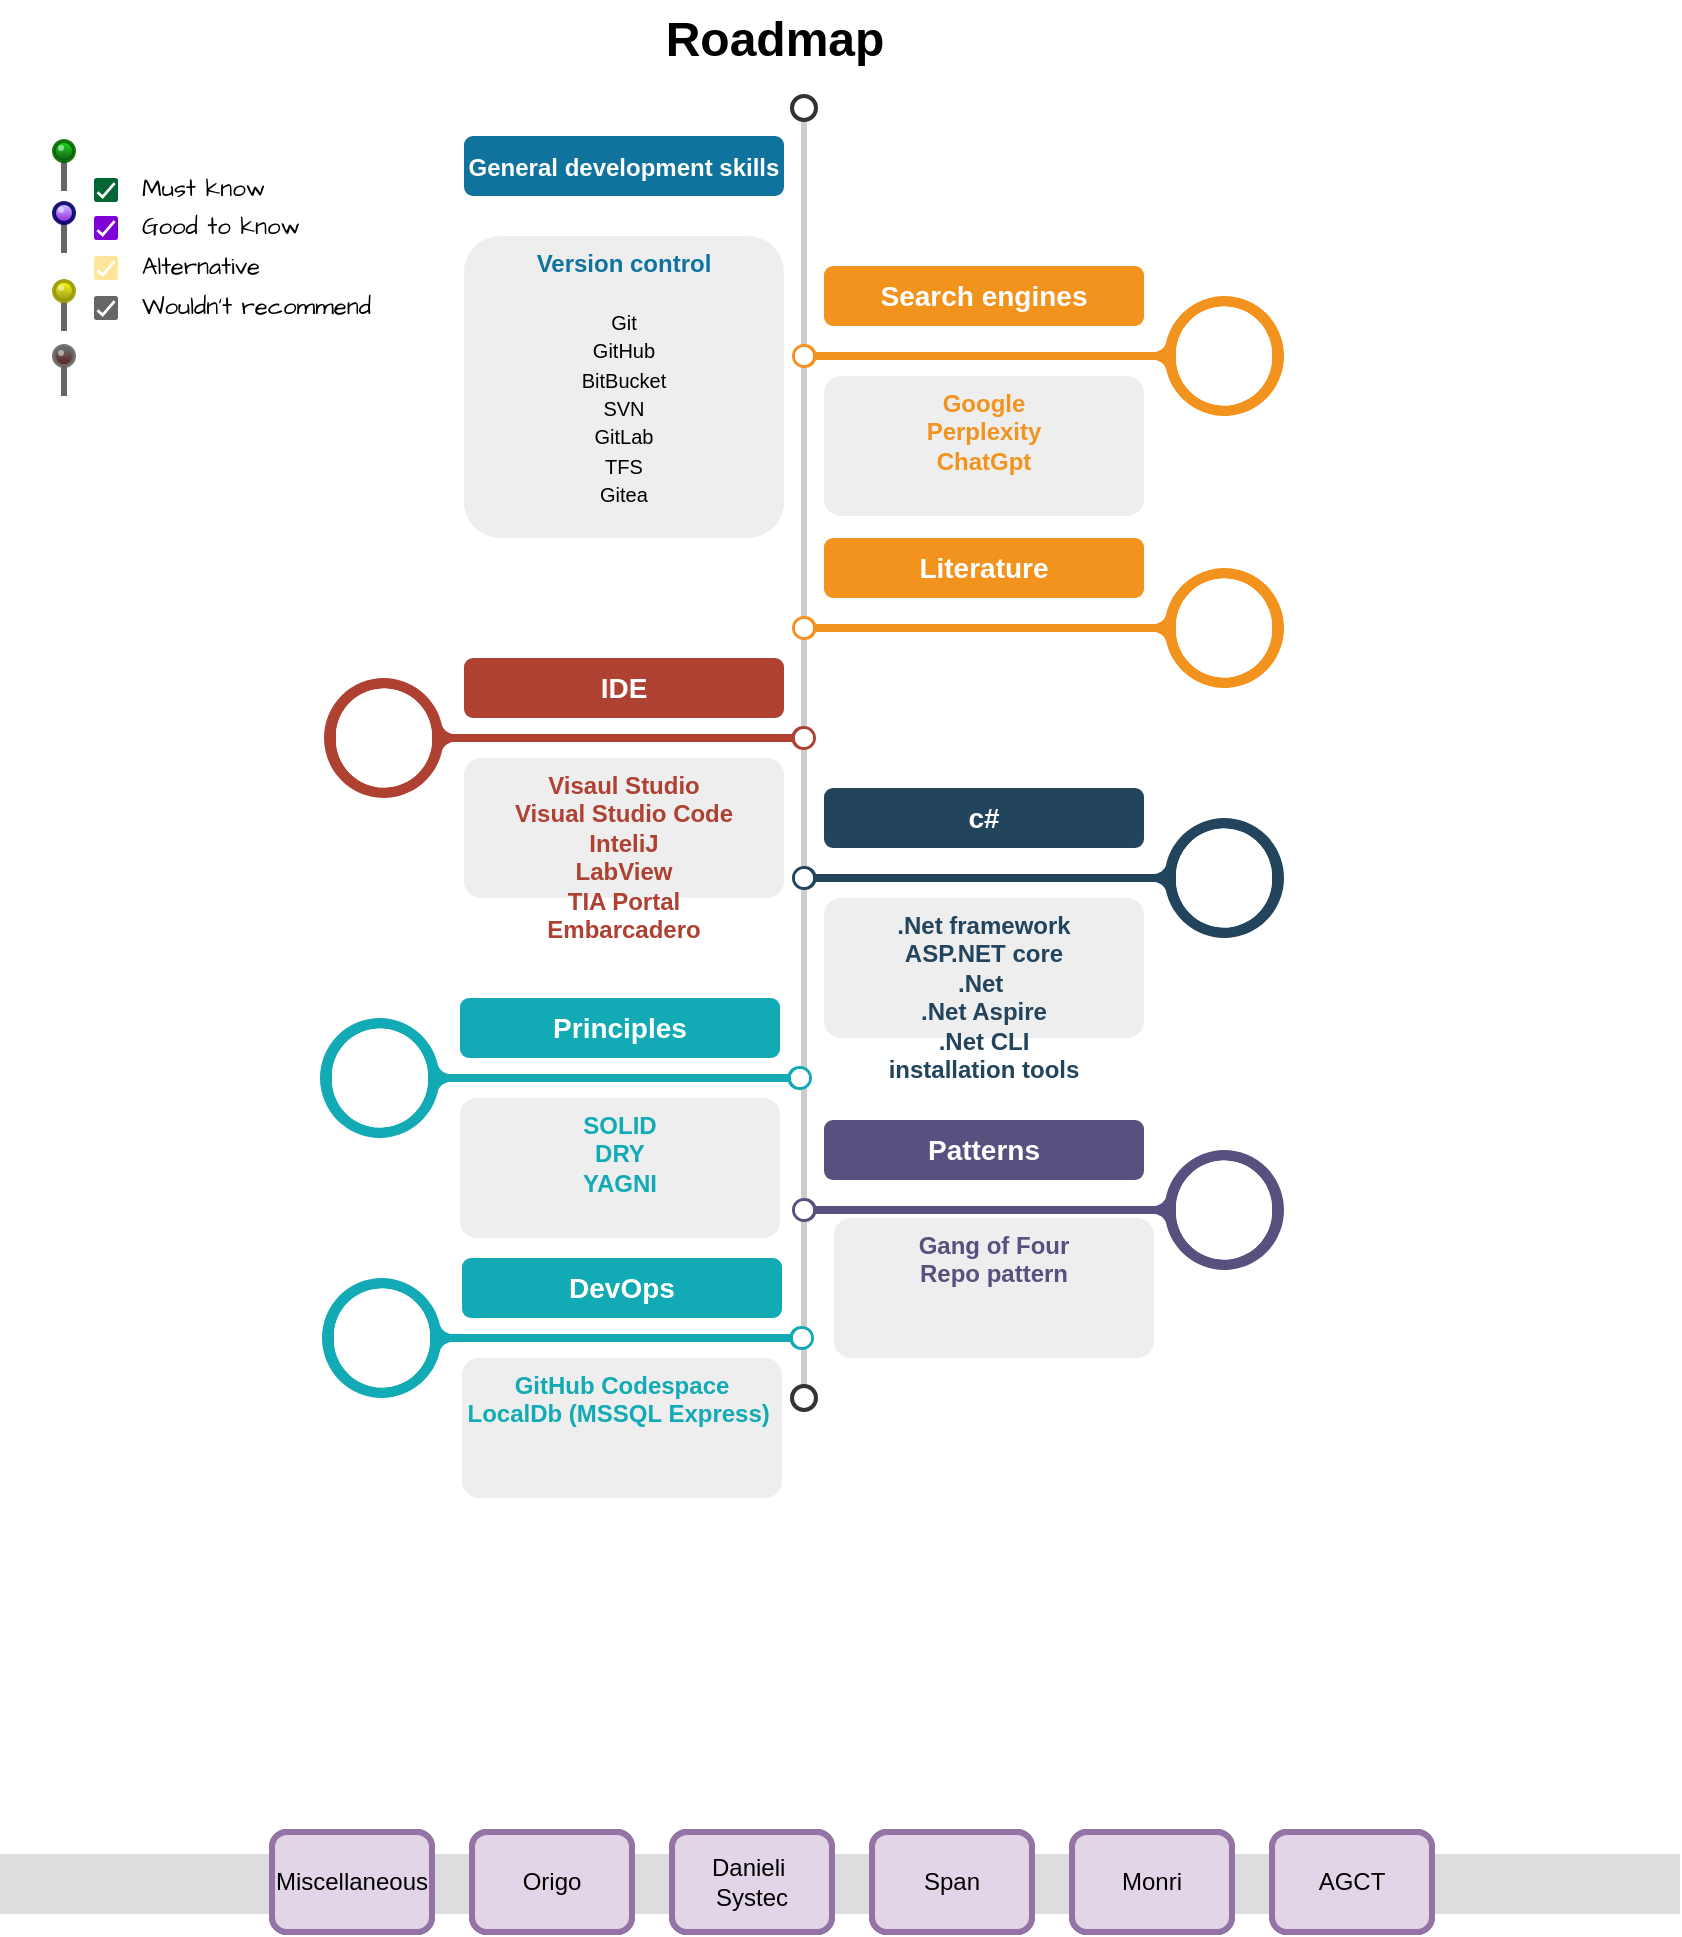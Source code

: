 <mxfile version="27.1.4">
  <diagram name="Page-1" id="L8D_sOTc0Vsrg8IX1oJM">
    <mxGraphModel dx="1426" dy="749" grid="1" gridSize="10" guides="1" tooltips="1" connect="1" arrows="1" fold="1" page="1" pageScale="1" pageWidth="850" pageHeight="1100" math="0" shadow="0">
      <root>
        <mxCell id="0" />
        <mxCell id="1" style="" parent="0" />
        <mxCell id="M2KZPHTKAGTmuo49AGG_-1" value="" style="endArrow=none;html=1;strokeWidth=3;strokeColor=#CCCCCC;labelBackgroundColor=none;fontSize=16;rounded=0;" parent="1" source="M2KZPHTKAGTmuo49AGG_-2" target="M2KZPHTKAGTmuo49AGG_-3" edge="1">
          <mxGeometry relative="1" as="geometry" />
        </mxCell>
        <mxCell id="M2KZPHTKAGTmuo49AGG_-2" value="" style="ellipse;whiteSpace=wrap;html=1;aspect=fixed;shadow=0;fillColor=none;strokeColor=#333333;fontSize=16;align=center;strokeWidth=2;" parent="1" vertex="1">
          <mxGeometry x="399" y="79" width="12" height="12" as="geometry" />
        </mxCell>
        <mxCell id="M2KZPHTKAGTmuo49AGG_-3" value="" style="ellipse;whiteSpace=wrap;html=1;aspect=fixed;shadow=0;fillColor=none;strokeColor=#333333;fontSize=16;align=center;strokeWidth=2;" parent="1" vertex="1">
          <mxGeometry x="399" y="724" width="12" height="12" as="geometry" />
        </mxCell>
        <mxCell id="M2KZPHTKAGTmuo49AGG_-5" value="" style="verticalLabelPosition=middle;verticalAlign=middle;html=1;shape=mxgraph.infographic.circularCallout2;dy=15;strokeColor=#F2931E;labelPosition=center;align=center;fontColor=#F2931E;fontStyle=1;fontSize=24;shadow=0;direction=north;flipH=1;" parent="1" vertex="1">
          <mxGeometry x="399" y="179" width="246" height="60" as="geometry" />
        </mxCell>
        <mxCell id="M2KZPHTKAGTmuo49AGG_-6" value="" style="verticalLabelPosition=middle;verticalAlign=middle;html=1;shape=mxgraph.infographic.circularCallout2;dy=15;strokeColor=#AE4132;labelPosition=center;align=center;fontColor=#10739E;fontStyle=1;fontSize=24;shadow=0;direction=north;" parent="1" vertex="1">
          <mxGeometry x="165" y="370" width="246" height="60" as="geometry" />
        </mxCell>
        <mxCell id="M2KZPHTKAGTmuo49AGG_-7" value="" style="verticalLabelPosition=middle;verticalAlign=middle;html=1;shape=mxgraph.infographic.circularCallout2;dy=15;strokeColor=#23445D;labelPosition=center;align=center;fontColor=#10739E;fontStyle=1;fontSize=24;shadow=0;direction=north;flipH=1;" parent="1" vertex="1">
          <mxGeometry x="399" y="440" width="246" height="60" as="geometry" />
        </mxCell>
        <mxCell id="M2KZPHTKAGTmuo49AGG_-9" value="" style="verticalLabelPosition=middle;verticalAlign=middle;html=1;shape=mxgraph.infographic.circularCallout2;dy=15;strokeColor=#56517E;labelPosition=center;align=center;fontColor=#10739E;fontStyle=1;fontSize=24;shadow=0;direction=north;flipH=1;" parent="1" vertex="1">
          <mxGeometry x="399" y="606" width="246" height="60" as="geometry" />
        </mxCell>
        <UserObject label="&lt;font style=&quot;font-size: 12px;&quot;&gt;General development skills&lt;/font&gt;" Tags="Jobs 1" id="M2KZPHTKAGTmuo49AGG_-10">
          <mxCell style="fillColor=#10739E;strokecolor=none;rounded=1;fontColor=#FFFFFF;strokeColor=none;fontStyle=1;fontSize=14;whiteSpace=wrap;html=1;" parent="1" vertex="1">
            <mxGeometry x="235" y="99" width="160" height="30" as="geometry" />
          </mxCell>
        </UserObject>
        <mxCell id="M2KZPHTKAGTmuo49AGG_-11" value="Search engines" style="fillColor=#F2931E;strokecolor=none;rounded=1;fontColor=#FFFFFF;strokeColor=none;fontStyle=1;fontSize=14;whiteSpace=wrap;html=1;" parent="1" vertex="1">
          <mxGeometry x="415" y="164" width="160" height="30" as="geometry" />
        </mxCell>
        <mxCell id="M2KZPHTKAGTmuo49AGG_-12" value="IDE" style="fillColor=#AE4132;strokecolor=none;rounded=1;fontColor=#FFFFFF;strokeColor=none;fontStyle=1;fontSize=14;whiteSpace=wrap;html=1;" parent="1" vertex="1">
          <mxGeometry x="235" y="360" width="160" height="30" as="geometry" />
        </mxCell>
        <mxCell id="M2KZPHTKAGTmuo49AGG_-13" value="c#" style="fillColor=#23445D;strokecolor=none;rounded=1;fontColor=#FFFFFF;strokeColor=none;fontStyle=1;fontSize=14;whiteSpace=wrap;html=1;" parent="1" vertex="1">
          <mxGeometry x="415" y="425" width="160" height="30" as="geometry" />
        </mxCell>
        <mxCell id="M2KZPHTKAGTmuo49AGG_-15" value="Patterns" style="fillColor=#56517E;strokecolor=none;rounded=1;fontColor=#FFFFFF;strokeColor=none;fontStyle=1;fontSize=14;whiteSpace=wrap;html=1;" parent="1" vertex="1">
          <mxGeometry x="415" y="591" width="160" height="30" as="geometry" />
        </mxCell>
        <UserObject label="&lt;font style=&quot;&quot;&gt;&lt;font style=&quot;font-size: 12px;&quot; color=&quot;#10739E&quot;&gt;&lt;b&gt;Version control&lt;/b&gt;&lt;/font&gt;&lt;br&gt;&lt;br&gt;&lt;font size=&quot;1&quot;&gt;Git&lt;/font&gt;&lt;/font&gt;&lt;div&gt;&lt;font style=&quot;&quot;&gt;&lt;font size=&quot;1&quot;&gt;GitHub&lt;/font&gt;&lt;/font&gt;&lt;/div&gt;&lt;div&gt;&lt;font size=&quot;1&quot;&gt;BitBucket&lt;/font&gt;&lt;/div&gt;&lt;div&gt;&lt;font size=&quot;1&quot;&gt;SVN&lt;/font&gt;&lt;/div&gt;&lt;div&gt;&lt;font size=&quot;1&quot;&gt;GitLab&lt;br&gt;TFS&lt;/font&gt;&lt;/div&gt;&lt;div&gt;&lt;font size=&quot;1&quot;&gt;Gitea&lt;/font&gt;&lt;/div&gt;" link="Jobs 1" id="M2KZPHTKAGTmuo49AGG_-16">
          <mxCell style="rounded=1;strokeColor=none;fillColor=#EEEEEE;align=center;arcSize=12;verticalAlign=top;whiteSpace=wrap;html=1;fontSize=12;" parent="1" vertex="1">
            <mxGeometry x="235" y="149" width="160" height="151" as="geometry" />
          </mxCell>
        </UserObject>
        <mxCell id="M2KZPHTKAGTmuo49AGG_-17" value="&lt;font color=&quot;#f2931e&quot;&gt;&lt;b&gt;Google&lt;/b&gt;&lt;/font&gt;&lt;div&gt;&lt;font color=&quot;#f2931e&quot;&gt;&lt;b&gt;Perplexity&lt;/b&gt;&lt;/font&gt;&lt;/div&gt;&lt;div&gt;&lt;font color=&quot;#f2931e&quot;&gt;&lt;b&gt;ChatGpt&lt;/b&gt;&lt;/font&gt;&lt;/div&gt;" style="rounded=1;strokeColor=none;fillColor=#EEEEEE;align=center;arcSize=12;verticalAlign=top;whiteSpace=wrap;html=1;fontSize=12;" parent="1" vertex="1">
          <mxGeometry x="415" y="219" width="160" height="70" as="geometry" />
        </mxCell>
        <mxCell id="M2KZPHTKAGTmuo49AGG_-18" value="&lt;font color=&quot;#ae4132&quot;&gt;&lt;b&gt;Visaul Studio&lt;/b&gt;&lt;/font&gt;&lt;div&gt;&lt;font color=&quot;#ae4132&quot;&gt;&lt;b&gt;Visual Studio Code&lt;/b&gt;&lt;/font&gt;&lt;/div&gt;&lt;div&gt;&lt;font color=&quot;#ae4132&quot;&gt;&lt;b&gt;InteliJ&lt;/b&gt;&lt;/font&gt;&lt;/div&gt;&lt;div&gt;&lt;font color=&quot;#ae4132&quot;&gt;&lt;b&gt;LabView&lt;/b&gt;&lt;/font&gt;&lt;/div&gt;&lt;div&gt;&lt;font color=&quot;#ae4132&quot;&gt;&lt;b&gt;TIA Portal&lt;/b&gt;&lt;/font&gt;&lt;/div&gt;&lt;div&gt;&lt;font color=&quot;#ae4132&quot;&gt;&lt;b&gt;Embarcadero&lt;/b&gt;&lt;/font&gt;&lt;/div&gt;&lt;div&gt;&lt;font color=&quot;#ae4132&quot;&gt;&lt;b&gt;&lt;br&gt;&lt;/b&gt;&lt;/font&gt;&lt;/div&gt;" style="rounded=1;strokeColor=none;fillColor=#EEEEEE;align=center;arcSize=12;verticalAlign=top;whiteSpace=wrap;html=1;fontSize=12;" parent="1" vertex="1">
          <mxGeometry x="235" y="410" width="160" height="70" as="geometry" />
        </mxCell>
        <mxCell id="M2KZPHTKAGTmuo49AGG_-19" value="&lt;font color=&quot;#23445d&quot;&gt;&lt;b&gt;.Net framework&lt;/b&gt;&lt;/font&gt;&lt;div&gt;&lt;b style=&quot;color: rgb(35, 68, 93);&quot;&gt;ASP.NET core&lt;/b&gt;&lt;font color=&quot;#23445d&quot;&gt;&lt;b&gt;&lt;br&gt;&lt;/b&gt;&lt;/font&gt;&lt;div&gt;&lt;font color=&quot;#23445d&quot;&gt;&lt;b&gt;.Net&amp;nbsp;&lt;/b&gt;&lt;/font&gt;&lt;br&gt;&lt;div&gt;&lt;font color=&quot;#23445d&quot;&gt;&lt;b&gt;.Net Aspire&lt;/b&gt;&lt;/font&gt;&lt;/div&gt;&lt;div&gt;&lt;font color=&quot;#23445d&quot;&gt;&lt;b&gt;.Net CLI&lt;/b&gt;&lt;/font&gt;&lt;/div&gt;&lt;div&gt;&lt;font color=&quot;#23445d&quot;&gt;&lt;b&gt;installation tools&lt;/b&gt;&lt;/font&gt;&lt;/div&gt;&lt;div&gt;&lt;br&gt;&lt;/div&gt;&lt;/div&gt;&lt;/div&gt;" style="rounded=1;strokeColor=none;fillColor=#EEEEEE;align=center;arcSize=12;verticalAlign=top;whiteSpace=wrap;html=1;fontSize=12;" parent="1" vertex="1">
          <mxGeometry x="415" y="480" width="160" height="70" as="geometry" />
        </mxCell>
        <mxCell id="M2KZPHTKAGTmuo49AGG_-45" value="Roadmap" style="text;strokeColor=none;fillColor=none;html=1;fontSize=24;fontStyle=1;verticalAlign=middle;align=center;" parent="1" vertex="1">
          <mxGeometry x="340" y="31" width="100" height="40" as="geometry" />
        </mxCell>
        <mxCell id="M2KZPHTKAGTmuo49AGG_-79" value="Good to know" style="html=1;shadow=0;dashed=0;shape=mxgraph.atlassian.checkbox_2;fillColor=light-dark(#8100d6, #67b2ff);strokeColor=none;fontColor=#000000;align=left;verticalAlign=middle;fontStyle=0;fontSize=12;labelPosition=right;verticalLabelPosition=middle;spacingLeft=10;sketch=0;hachureGap=4;pointerEvents=0;fontFamily=Architects Daughter;fontSource=https%3A%2F%2Ffonts.googleapis.com%2Fcss%3Ffamily%3DArchitects%2BDaughter;" parent="1" vertex="1">
          <mxGeometry x="50" y="139" width="12" height="12" as="geometry" />
        </mxCell>
        <mxCell id="M2KZPHTKAGTmuo49AGG_-80" value="Alternative" style="html=1;shadow=0;dashed=0;shape=mxgraph.atlassian.checkbox_2;fillColor=#FFE599;strokeColor=none;fontColor=#000000;align=left;verticalAlign=middle;fontStyle=0;fontSize=12;labelPosition=right;verticalLabelPosition=middle;spacingLeft=10;sketch=0;hachureGap=4;pointerEvents=0;fontFamily=Architects Daughter;fontSource=https%3A%2F%2Ffonts.googleapis.com%2Fcss%3Ffamily%3DArchitects%2BDaughter;" parent="1" vertex="1">
          <mxGeometry x="50" y="159" width="12" height="12" as="geometry" />
        </mxCell>
        <mxCell id="M2KZPHTKAGTmuo49AGG_-97" value="" style="verticalLabelPosition=top;shadow=0;dashed=0;align=center;html=1;verticalAlign=bottom;strokeWidth=1;shape=mxgraph.mockup.misc.pin;fillColor2=#00dd00;fillColor3=#004400;strokeColor=#006600;" parent="1" vertex="1">
          <mxGeometry x="30" y="101.5" width="10" height="25" as="geometry" />
        </mxCell>
        <mxCell id="M2KZPHTKAGTmuo49AGG_-99" value="" style="verticalLabelPosition=top;shadow=0;dashed=0;align=center;html=1;verticalAlign=bottom;strokeWidth=1;shape=mxgraph.mockup.misc.pin;fillColor2=#ccccff;fillColor3=#8100D6;strokeColor=#000066;" parent="1" vertex="1">
          <mxGeometry x="30" y="132.5" width="10" height="25" as="geometry" />
        </mxCell>
        <mxCell id="M2KZPHTKAGTmuo49AGG_-100" value="" style="verticalLabelPosition=top;shadow=0;dashed=0;align=center;html=1;verticalAlign=bottom;strokeWidth=1;shape=mxgraph.mockup.misc.pin;fillColor2=#ffff00;fillColor3=#888800;strokeColor=#999900;" parent="1" vertex="1">
          <mxGeometry x="30" y="171.5" width="10" height="25" as="geometry" />
        </mxCell>
        <mxCell id="M2KZPHTKAGTmuo49AGG_-101" value="" style="verticalLabelPosition=top;shadow=0;dashed=0;align=center;html=1;verticalAlign=bottom;strokeWidth=1;shape=mxgraph.mockup.misc.pin;fillColor2=#666666;fillColor3=#440000;strokeColor=#666666;" parent="1" vertex="1">
          <mxGeometry x="30" y="204" width="10" height="25" as="geometry" />
        </mxCell>
        <mxCell id="M2KZPHTKAGTmuo49AGG_-104" value="Wouldn&#39;t recommend" style="html=1;shadow=0;dashed=0;shape=mxgraph.atlassian.checkbox_2;fillColor=#666666;strokeColor=none;fontColor=#000000;align=left;verticalAlign=middle;fontStyle=0;fontSize=12;labelPosition=right;verticalLabelPosition=middle;spacingLeft=10;sketch=0;hachureGap=4;pointerEvents=0;fontFamily=Architects Daughter;fontSource=https%3A%2F%2Ffonts.googleapis.com%2Fcss%3Ffamily%3DArchitects%2BDaughter;" parent="1" vertex="1">
          <mxGeometry x="50" y="179" width="12" height="12" as="geometry" />
        </mxCell>
        <mxCell id="M2KZPHTKAGTmuo49AGG_-105" value="Must know" style="html=1;shadow=0;dashed=0;shape=mxgraph.atlassian.checkbox_2;fillColor=light-dark(#006633,#67B2FF);strokeColor=none;fontColor=#000000;align=left;verticalAlign=middle;fontStyle=0;fontSize=12;labelPosition=right;verticalLabelPosition=middle;spacingLeft=10;sketch=0;hachureGap=4;pointerEvents=0;fontFamily=Architects Daughter;fontSource=https%3A%2F%2Ffonts.googleapis.com%2Fcss%3Ffamily%3DArchitects%2BDaughter;" parent="1" vertex="1">
          <mxGeometry x="50" y="120" width="12" height="12" as="geometry" />
        </mxCell>
        <mxCell id="VMWJDIf144AQG_EVKxVJ-2" value="" style="verticalLabelPosition=middle;verticalAlign=middle;html=1;shape=mxgraph.infographic.circularCallout2;dy=15;strokeColor=#F2931E;labelPosition=center;align=center;fontColor=#F2931E;fontStyle=1;fontSize=24;shadow=0;direction=north;flipH=1;" parent="1" vertex="1">
          <mxGeometry x="399" y="315" width="246" height="60" as="geometry" />
        </mxCell>
        <mxCell id="VMWJDIf144AQG_EVKxVJ-3" value="Literature" style="fillColor=#F2931E;strokecolor=none;rounded=1;fontColor=#FFFFFF;strokeColor=none;fontStyle=1;fontSize=14;whiteSpace=wrap;html=1;" parent="1" vertex="1">
          <mxGeometry x="415" y="300" width="160" height="30" as="geometry" />
        </mxCell>
        <mxCell id="4aiCjU7T3tnZBi2nyRzy-35" value="" style="fillColor=#dddddd;rounded=0;strokeColor=none;" parent="1" vertex="1">
          <mxGeometry x="3" y="958" width="840" height="30" as="geometry" />
        </mxCell>
        <mxCell id="4aiCjU7T3tnZBi2nyRzy-43" value="Toggles" style="locked=1;" parent="0" />
        <UserObject label="Origo" link="data:action/json,{&quot;actions&quot;:[{&quot;toggle&quot;:{&quot;cells&quot;:[&quot;4aiCjU7T3tnZBi2nyRzy-2&quot;]}}]}" id="4aiCjU7T3tnZBi2nyRzy-44">
          <mxCell style="rounded=1;whiteSpace=wrap;html=1;fontSize=12;fillColor=#F5F5F5;strokeColor=#666666;strokeWidth=3;" parent="4aiCjU7T3tnZBi2nyRzy-43" vertex="1">
            <mxGeometry x="239" y="947" width="80" height="50" as="geometry" />
          </mxCell>
        </UserObject>
        <UserObject label="Danieli&amp;nbsp;&lt;br&gt;&lt;span style=&quot;background-color: transparent; color: light-dark(rgb(0, 0, 0), rgb(255, 255, 255));&quot;&gt;Systec&lt;/span&gt;" link="data:action/json,{&quot;actions&quot;:[{&quot;toggle&quot;:{&quot;cells&quot;:[&quot;4aiCjU7T3tnZBi2nyRzy-4&quot;]}}]}" id="4aiCjU7T3tnZBi2nyRzy-45">
          <mxCell style="rounded=1;whiteSpace=wrap;html=1;fontSize=12;fillColor=#F5F5F5;strokeColor=#666666;strokeWidth=3;" parent="4aiCjU7T3tnZBi2nyRzy-43" vertex="1">
            <mxGeometry x="339" y="947" width="80" height="50" as="geometry" />
          </mxCell>
        </UserObject>
        <UserObject label="Span" link="data:action/json,{&quot;actions&quot;:[{&quot;toggle&quot;:{&quot;cells&quot;:[&quot;4aiCjU7T3tnZBi2nyRzy-6&quot;]}}]}" id="4aiCjU7T3tnZBi2nyRzy-46">
          <mxCell style="rounded=1;whiteSpace=wrap;html=1;fontSize=12;fillColor=#F5F5F5;strokeColor=#666666;strokeWidth=3;" parent="4aiCjU7T3tnZBi2nyRzy-43" vertex="1">
            <mxGeometry x="439" y="947" width="80" height="50" as="geometry" />
          </mxCell>
        </UserObject>
        <UserObject label="Monri" link="data:action/json,{&quot;actions&quot;:[{&quot;toggle&quot;:{&quot;cells&quot;:[&quot;4aiCjU7T3tnZBi2nyRzy-7&quot;]}}]}" id="4aiCjU7T3tnZBi2nyRzy-47">
          <mxCell style="rounded=1;whiteSpace=wrap;html=1;fontSize=12;fillColor=#F5F5F5;strokeColor=#666666;strokeWidth=3;" parent="4aiCjU7T3tnZBi2nyRzy-43" vertex="1">
            <mxGeometry x="539" y="947" width="80" height="50" as="geometry" />
          </mxCell>
        </UserObject>
        <UserObject label="AGCT" link="data:action/json,{&quot;actions&quot;:[{&quot;toggle&quot;:{&quot;cells&quot;:[&quot;4aiCjU7T3tnZBi2nyRzy-8&quot;]}}]}" id="4aiCjU7T3tnZBi2nyRzy-48">
          <mxCell style="rounded=1;whiteSpace=wrap;html=1;fontSize=12;fillColor=#F5F5F5;strokeColor=#666666;strokeWidth=3;" parent="4aiCjU7T3tnZBi2nyRzy-43" vertex="1">
            <mxGeometry x="639" y="947" width="80" height="50" as="geometry" />
          </mxCell>
        </UserObject>
        <UserObject label="Miscellaneous" link="data:action/json,{&quot;actions&quot;:[{&quot;toggle&quot;:{&quot;cells&quot;:[&quot;4aiCjU7T3tnZBi2nyRzy-9&quot;]}}]}" id="4aiCjU7T3tnZBi2nyRzy-49">
          <mxCell style="rounded=1;whiteSpace=wrap;html=1;fontSize=12;fillColor=#F5F5F5;strokeColor=#666666;strokeWidth=3;" parent="4aiCjU7T3tnZBi2nyRzy-43" vertex="1">
            <mxGeometry x="139" y="947" width="80" height="50" as="geometry" />
          </mxCell>
        </UserObject>
        <mxCell id="4aiCjU7T3tnZBi2nyRzy-2" value="Origo" style="locked=1;" parent="0" />
        <UserObject label="Origo" link="data:action/json,{&quot;actions&quot;:[{&quot;toggle&quot;:{&quot;cells&quot;:[&quot;4aiCjU7T3tnZBi2nyRzy-2&quot;]}}]}" id="4aiCjU7T3tnZBi2nyRzy-3">
          <mxCell style="rounded=1;whiteSpace=wrap;html=1;fontSize=12;fillColor=#e1d5e7;strokeColor=#9673a6;strokeWidth=3;" parent="4aiCjU7T3tnZBi2nyRzy-2" vertex="1">
            <mxGeometry x="239" y="947" width="80" height="50" as="geometry" />
          </mxCell>
        </UserObject>
        <mxCell id="4aiCjU7T3tnZBi2nyRzy-4" value="Systec" parent="0" />
        <UserObject label="Danieli&amp;nbsp;&lt;br&gt;&lt;span style=&quot;background-color: transparent; color: light-dark(rgb(0, 0, 0), rgb(255, 255, 255));&quot;&gt;Systec&lt;/span&gt;" link="data:action/json,{&quot;actions&quot;:[{&quot;toggle&quot;:{&quot;cells&quot;:[&quot;4aiCjU7T3tnZBi2nyRzy-4&quot;]}}]}" id="4aiCjU7T3tnZBi2nyRzy-5">
          <mxCell style="rounded=1;whiteSpace=wrap;html=1;fontSize=12;fillColor=#e1d5e7;strokeColor=#9673a6;strokeWidth=3;" parent="4aiCjU7T3tnZBi2nyRzy-4" vertex="1">
            <mxGeometry x="339" y="947" width="80" height="50" as="geometry" />
          </mxCell>
        </UserObject>
        <mxCell id="4aiCjU7T3tnZBi2nyRzy-6" value="Span" parent="0" />
        <UserObject label="Span" link="data:action/json,{&quot;actions&quot;:[{&quot;toggle&quot;:{&quot;cells&quot;:[&quot;4aiCjU7T3tnZBi2nyRzy-6&quot;]}}]}" id="4aiCjU7T3tnZBi2nyRzy-10">
          <mxCell style="rounded=1;whiteSpace=wrap;html=1;fontSize=12;fillColor=#e1d5e7;strokeColor=#9673a6;strokeWidth=3;" parent="4aiCjU7T3tnZBi2nyRzy-6" vertex="1">
            <mxGeometry x="439" y="947" width="80" height="50" as="geometry" />
          </mxCell>
        </UserObject>
        <mxCell id="4aiCjU7T3tnZBi2nyRzy-7" value="Monri" parent="0" />
        <UserObject label="Monri" link="data:action/json,{&quot;actions&quot;:[{&quot;toggle&quot;:{&quot;cells&quot;:[&quot;4aiCjU7T3tnZBi2nyRzy-7&quot;]}}]}" id="4aiCjU7T3tnZBi2nyRzy-11">
          <mxCell style="rounded=1;whiteSpace=wrap;html=1;fontSize=12;fillColor=#e1d5e7;strokeColor=#9673a6;strokeWidth=3;" parent="4aiCjU7T3tnZBi2nyRzy-7" vertex="1">
            <mxGeometry x="539" y="947" width="80" height="50" as="geometry" />
          </mxCell>
        </UserObject>
        <mxCell id="4aiCjU7T3tnZBi2nyRzy-8" value="AGCT" style="" parent="0" />
        <UserObject label="AGCT" link="data:action/json,{&quot;actions&quot;:[{&quot;toggle&quot;:{&quot;cells&quot;:[&quot;4aiCjU7T3tnZBi2nyRzy-8&quot;]}}]}" id="4aiCjU7T3tnZBi2nyRzy-12">
          <mxCell style="rounded=1;whiteSpace=wrap;html=1;fontSize=12;fillColor=#e1d5e7;strokeColor=#9673a6;strokeWidth=3;" parent="4aiCjU7T3tnZBi2nyRzy-8" vertex="1">
            <mxGeometry x="639" y="947" width="80" height="50" as="geometry" />
          </mxCell>
        </UserObject>
        <mxCell id="4aiCjU7T3tnZBi2nyRzy-9" value="Misc" style="locked=1;" parent="0" />
        <UserObject label="Miscellaneous" link="data:action/json,{&quot;actions&quot;:[{&quot;toggle&quot;:{&quot;cells&quot;:[&quot;4aiCjU7T3tnZBi2nyRzy-9&quot;]}}]}" id="4aiCjU7T3tnZBi2nyRzy-13">
          <mxCell style="rounded=1;whiteSpace=wrap;html=1;fontSize=12;fillColor=#e1d5e7;strokeColor=#9673a6;strokeWidth=3;" parent="4aiCjU7T3tnZBi2nyRzy-9" vertex="1">
            <mxGeometry x="139" y="947" width="80" height="50" as="geometry" />
          </mxCell>
        </UserObject>
        <mxCell id="4aiCjU7T3tnZBi2nyRzy-36" value="&lt;font color=&quot;#56517e&quot;&gt;&lt;b&gt;Gang of Four&lt;/b&gt;&lt;/font&gt;&lt;div&gt;&lt;font color=&quot;#56517e&quot;&gt;&lt;b&gt;Repo pattern&lt;/b&gt;&lt;/font&gt;&lt;/div&gt;" style="rounded=1;strokeColor=none;fillColor=#EEEEEE;align=center;arcSize=12;verticalAlign=top;whiteSpace=wrap;html=1;fontSize=12;" parent="4aiCjU7T3tnZBi2nyRzy-9" vertex="1">
          <mxGeometry x="420" y="640" width="160" height="70" as="geometry" />
        </mxCell>
        <mxCell id="4aiCjU7T3tnZBi2nyRzy-50" value="" style="verticalLabelPosition=middle;verticalAlign=middle;html=1;shape=mxgraph.infographic.circularCallout2;dy=15;strokeColor=#12AAB5;labelPosition=center;align=center;fontColor=#10739E;fontStyle=1;fontSize=24;shadow=0;direction=north;" parent="4aiCjU7T3tnZBi2nyRzy-9" vertex="1">
          <mxGeometry x="163" y="540" width="246" height="60" as="geometry" />
        </mxCell>
        <mxCell id="4aiCjU7T3tnZBi2nyRzy-51" value="Principles" style="fillColor=#12AAB5;strokecolor=none;rounded=1;fontColor=#FFFFFF;strokeColor=none;fontStyle=1;fontSize=14;whiteSpace=wrap;html=1;" parent="4aiCjU7T3tnZBi2nyRzy-9" vertex="1">
          <mxGeometry x="233" y="530" width="160" height="30" as="geometry" />
        </mxCell>
        <mxCell id="4aiCjU7T3tnZBi2nyRzy-52" value="&lt;font color=&quot;#12aab5&quot;&gt;&lt;b&gt;SOLID&lt;/b&gt;&lt;/font&gt;&lt;div&gt;&lt;font color=&quot;#12aab5&quot;&gt;&lt;b&gt;DRY&lt;/b&gt;&lt;/font&gt;&lt;/div&gt;&lt;div&gt;&lt;font color=&quot;#12aab5&quot;&gt;&lt;b&gt;YAGNI&lt;/b&gt;&lt;/font&gt;&lt;/div&gt;" style="rounded=1;strokeColor=none;fillColor=#EEEEEE;align=center;arcSize=12;verticalAlign=top;whiteSpace=wrap;html=1;fontSize=12;" parent="4aiCjU7T3tnZBi2nyRzy-9" vertex="1">
          <mxGeometry x="233" y="580" width="160" height="70" as="geometry" />
        </mxCell>
        <mxCell id="JQdzOv53W2vP1qIU4ONl-4" value="" style="verticalLabelPosition=middle;verticalAlign=middle;html=1;shape=mxgraph.infographic.circularCallout2;dy=15;strokeColor=#12AAB5;labelPosition=center;align=center;fontColor=#10739E;fontStyle=1;fontSize=24;shadow=0;direction=north;" vertex="1" parent="4aiCjU7T3tnZBi2nyRzy-9">
          <mxGeometry x="164" y="670" width="246" height="60" as="geometry" />
        </mxCell>
        <mxCell id="JQdzOv53W2vP1qIU4ONl-5" value="DevOps" style="fillColor=#12AAB5;strokecolor=none;rounded=1;fontColor=#FFFFFF;strokeColor=none;fontStyle=1;fontSize=14;whiteSpace=wrap;html=1;" vertex="1" parent="4aiCjU7T3tnZBi2nyRzy-9">
          <mxGeometry x="234" y="660" width="160" height="30" as="geometry" />
        </mxCell>
        <mxCell id="JQdzOv53W2vP1qIU4ONl-6" value="&lt;font color=&quot;#12aab5&quot;&gt;&lt;b&gt;GitHub Codespace&lt;br&gt;&lt;/b&gt;&lt;/font&gt;&lt;b style=&quot;color: rgb(18, 170, 181); background-color: transparent;&quot;&gt;LocalDb (MSSQL Express)&amp;nbsp;&lt;/b&gt;" style="rounded=1;strokeColor=none;fillColor=#EEEEEE;align=center;arcSize=12;verticalAlign=top;whiteSpace=wrap;html=1;fontSize=12;" vertex="1" parent="4aiCjU7T3tnZBi2nyRzy-9">
          <mxGeometry x="234" y="710" width="160" height="70" as="geometry" />
        </mxCell>
      </root>
    </mxGraphModel>
  </diagram>
</mxfile>
